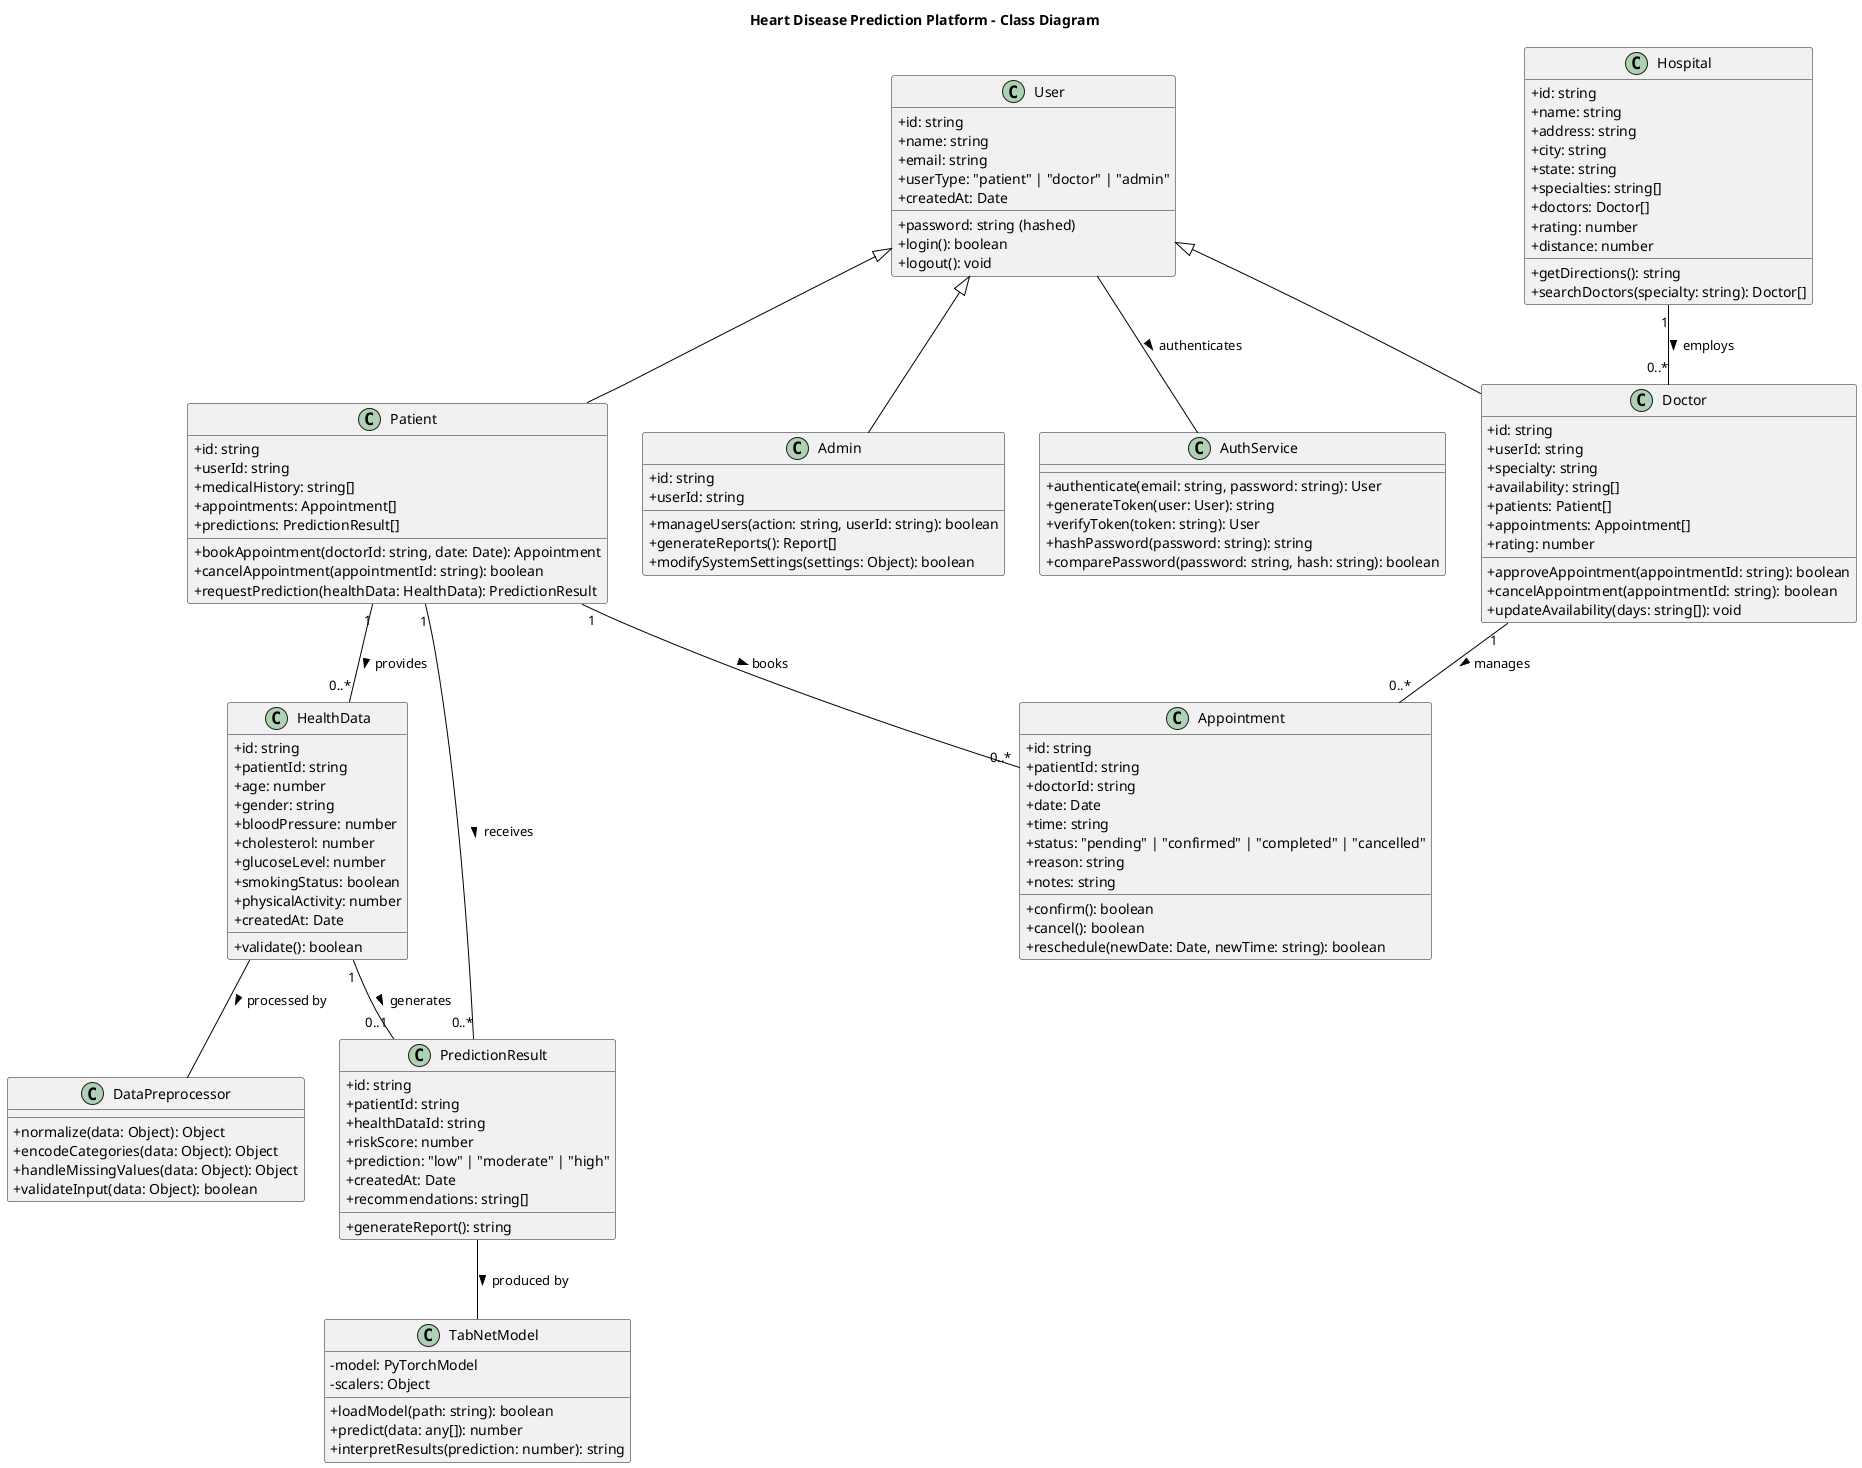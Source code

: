@startuml Heart Disease Prediction Class Diagram

skinparam classAttributeIconSize 0
skinparam backgroundColor white
skinparam ArrowColor black

title Heart Disease Prediction Platform - Class Diagram

' User related classes
class User {
  +id: string
  +name: string
  +email: string
  +password: string (hashed)
  +userType: "patient" | "doctor" | "admin"
  +createdAt: Date
  +login(): boolean
  +logout(): void
}

class Patient {
  +id: string
  +userId: string
  +medicalHistory: string[]
  +appointments: Appointment[]
  +predictions: PredictionResult[]
  +bookAppointment(doctorId: string, date: Date): Appointment
  +cancelAppointment(appointmentId: string): boolean
  +requestPrediction(healthData: HealthData): PredictionResult
}

class Doctor {
  +id: string
  +userId: string
  +specialty: string
  +availability: string[]
  +patients: Patient[]
  +appointments: Appointment[]
  +rating: number
  +approveAppointment(appointmentId: string): boolean
  +cancelAppointment(appointmentId: string): boolean
  +updateAvailability(days: string[]): void
}

class Admin {
  +id: string
  +userId: string
  +manageUsers(action: string, userId: string): boolean
  +generateReports(): Report[]
  +modifySystemSettings(settings: Object): boolean
}

' Health related classes
class HealthData {
  +id: string
  +patientId: string
  +age: number
  +gender: string
  +bloodPressure: number
  +cholesterol: number
  +glucoseLevel: number
  +smokingStatus: boolean
  +physicalActivity: number
  +createdAt: Date
  +validate(): boolean
}

class PredictionResult {
  +id: string
  +patientId: string
  +healthDataId: string
  +riskScore: number
  +prediction: "low" | "moderate" | "high"
  +createdAt: Date
  +recommendations: string[]
  +generateReport(): string
}

' Appointment related classes
class Appointment {
  +id: string
  +patientId: string
  +doctorId: string
  +date: Date
  +time: string
  +status: "pending" | "confirmed" | "completed" | "cancelled"
  +reason: string
  +notes: string
  +confirm(): boolean
  +cancel(): boolean
  +reschedule(newDate: Date, newTime: string): boolean
}

class Hospital {
  +id: string
  +name: string
  +address: string
  +city: string
  +state: string
  +specialties: string[]
  +doctors: Doctor[]
  +rating: number
  +distance: number
  +getDirections(): string
  +searchDoctors(specialty: string): Doctor[]
}

' ML Model classes
class TabNetModel {
  -model: PyTorchModel
  -scalers: Object
  +loadModel(path: string): boolean
  +predict(data: any[]): number
  +interpretResults(prediction: number): string
}

class DataPreprocessor {
  +normalize(data: Object): Object
  +encodeCategories(data: Object): Object
  +handleMissingValues(data: Object): Object
  +validateInput(data: Object): boolean
}

' Authentication & Authorization
class AuthService {
  +authenticate(email: string, password: string): User
  +generateToken(user: User): string
  +verifyToken(token: string): User
  +hashPassword(password: string): string
  +comparePassword(password: string, hash: string): boolean
}

' Relations
User <|-- Patient
User <|-- Doctor
User <|-- Admin

Patient "1" -- "0..*" HealthData : provides >
Patient "1" -- "0..*" PredictionResult : receives >
Patient "1" -- "0..*" Appointment : books >

Doctor "1" -- "0..*" Appointment : manages >
Hospital "1" -- "0..*" Doctor : employs >

HealthData "1" -- "0..1" PredictionResult : generates >
PredictionResult -- TabNetModel : produced by >
HealthData -- DataPreprocessor : processed by >

User -- AuthService : authenticates >

@enduml 